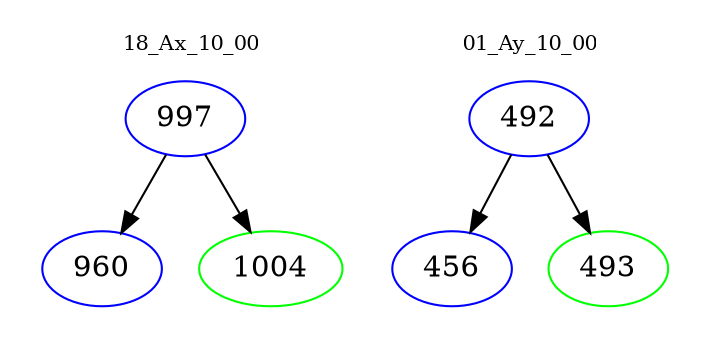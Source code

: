digraph{
subgraph cluster_0 {
color = white
label = "18_Ax_10_00";
fontsize=10;
T0_997 [label="997", color="blue"]
T0_997 -> T0_960 [color="black"]
T0_960 [label="960", color="blue"]
T0_997 -> T0_1004 [color="black"]
T0_1004 [label="1004", color="green"]
}
subgraph cluster_1 {
color = white
label = "01_Ay_10_00";
fontsize=10;
T1_492 [label="492", color="blue"]
T1_492 -> T1_456 [color="black"]
T1_456 [label="456", color="blue"]
T1_492 -> T1_493 [color="black"]
T1_493 [label="493", color="green"]
}
}
